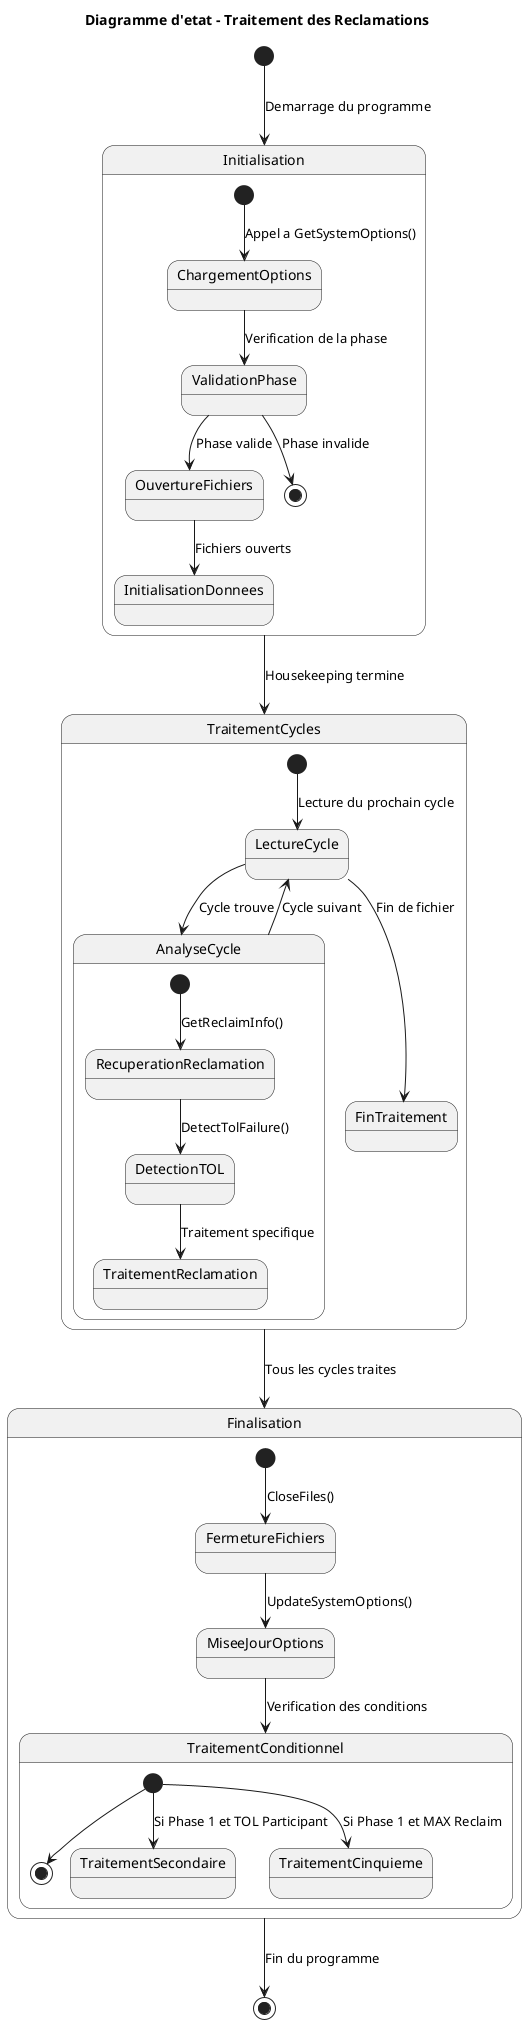 @startuml State Diagram

title Diagramme d'etat - Traitement des Reclamations

[*] --> Initialisation : Demarrage du programme

state Initialisation {
  [*] --> ChargementOptions : Appel a GetSystemOptions()
  ChargementOptions --> ValidationPhase : Verification de la phase
  ValidationPhase --> OuvertureFichiers : Phase valide
  ValidationPhase --> [*] : Phase invalide
  OuvertureFichiers --> InitialisationDonnees : Fichiers ouverts
}

Initialisation --> TraitementCycles : Housekeeping termine

state TraitementCycles {
  [*] --> LectureCycle : Lecture du prochain cycle
  LectureCycle --> AnalyseCycle : Cycle trouve
  LectureCycle --> FinTraitement : Fin de fichier
  
  state AnalyseCycle {
    [*] --> RecuperationReclamation : GetReclaimInfo()
    RecuperationReclamation --> DetectionTOL : DetectTolFailure()
    DetectionTOL --> TraitementReclamation : Traitement specifique
  }
  
  AnalyseCycle --> LectureCycle : Cycle suivant
}

TraitementCycles --> Finalisation : Tous les cycles traites

state Finalisation {
  [*] --> FermetureFichiers : CloseFiles()
  FermetureFichiers --> MiseeJourOptions : UpdateSystemOptions()
  MiseeJourOptions --> TraitementConditionnel : Verification des conditions
  
  state TraitementConditionnel {
    [*] --> [*]
    [*] --> TraitementSecondaire : Si Phase 1 et TOL Participant
    [*] --> TraitementCinquieme : Si Phase 1 et MAX Reclaim
  }
}

Finalisation --> [*] : Fin du programme

@enduml
